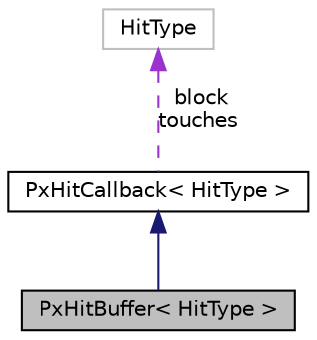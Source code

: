 digraph "PxHitBuffer&lt; HitType &gt;"
{
  edge [fontname="Helvetica",fontsize="10",labelfontname="Helvetica",labelfontsize="10"];
  node [fontname="Helvetica",fontsize="10",shape=record];
  Node2 [label="PxHitBuffer\< HitType \>",height=0.2,width=0.4,color="black", fillcolor="grey75", style="filled", fontcolor="black"];
  Node3 -> Node2 [dir="back",color="midnightblue",fontsize="10",style="solid",fontname="Helvetica"];
  Node3 [label="PxHitCallback\< HitType \>",height=0.2,width=0.4,color="black", fillcolor="white", style="filled",URL="$structPxHitCallback.html",tooltip="This callback class facilitates reporting scene query hits (intersections) to the user..."];
  Node4 -> Node3 [dir="back",color="darkorchid3",fontsize="10",style="dashed",label=" block\ntouches" ,fontname="Helvetica"];
  Node4 [label="HitType",height=0.2,width=0.4,color="grey75", fillcolor="white", style="filled"];
}

